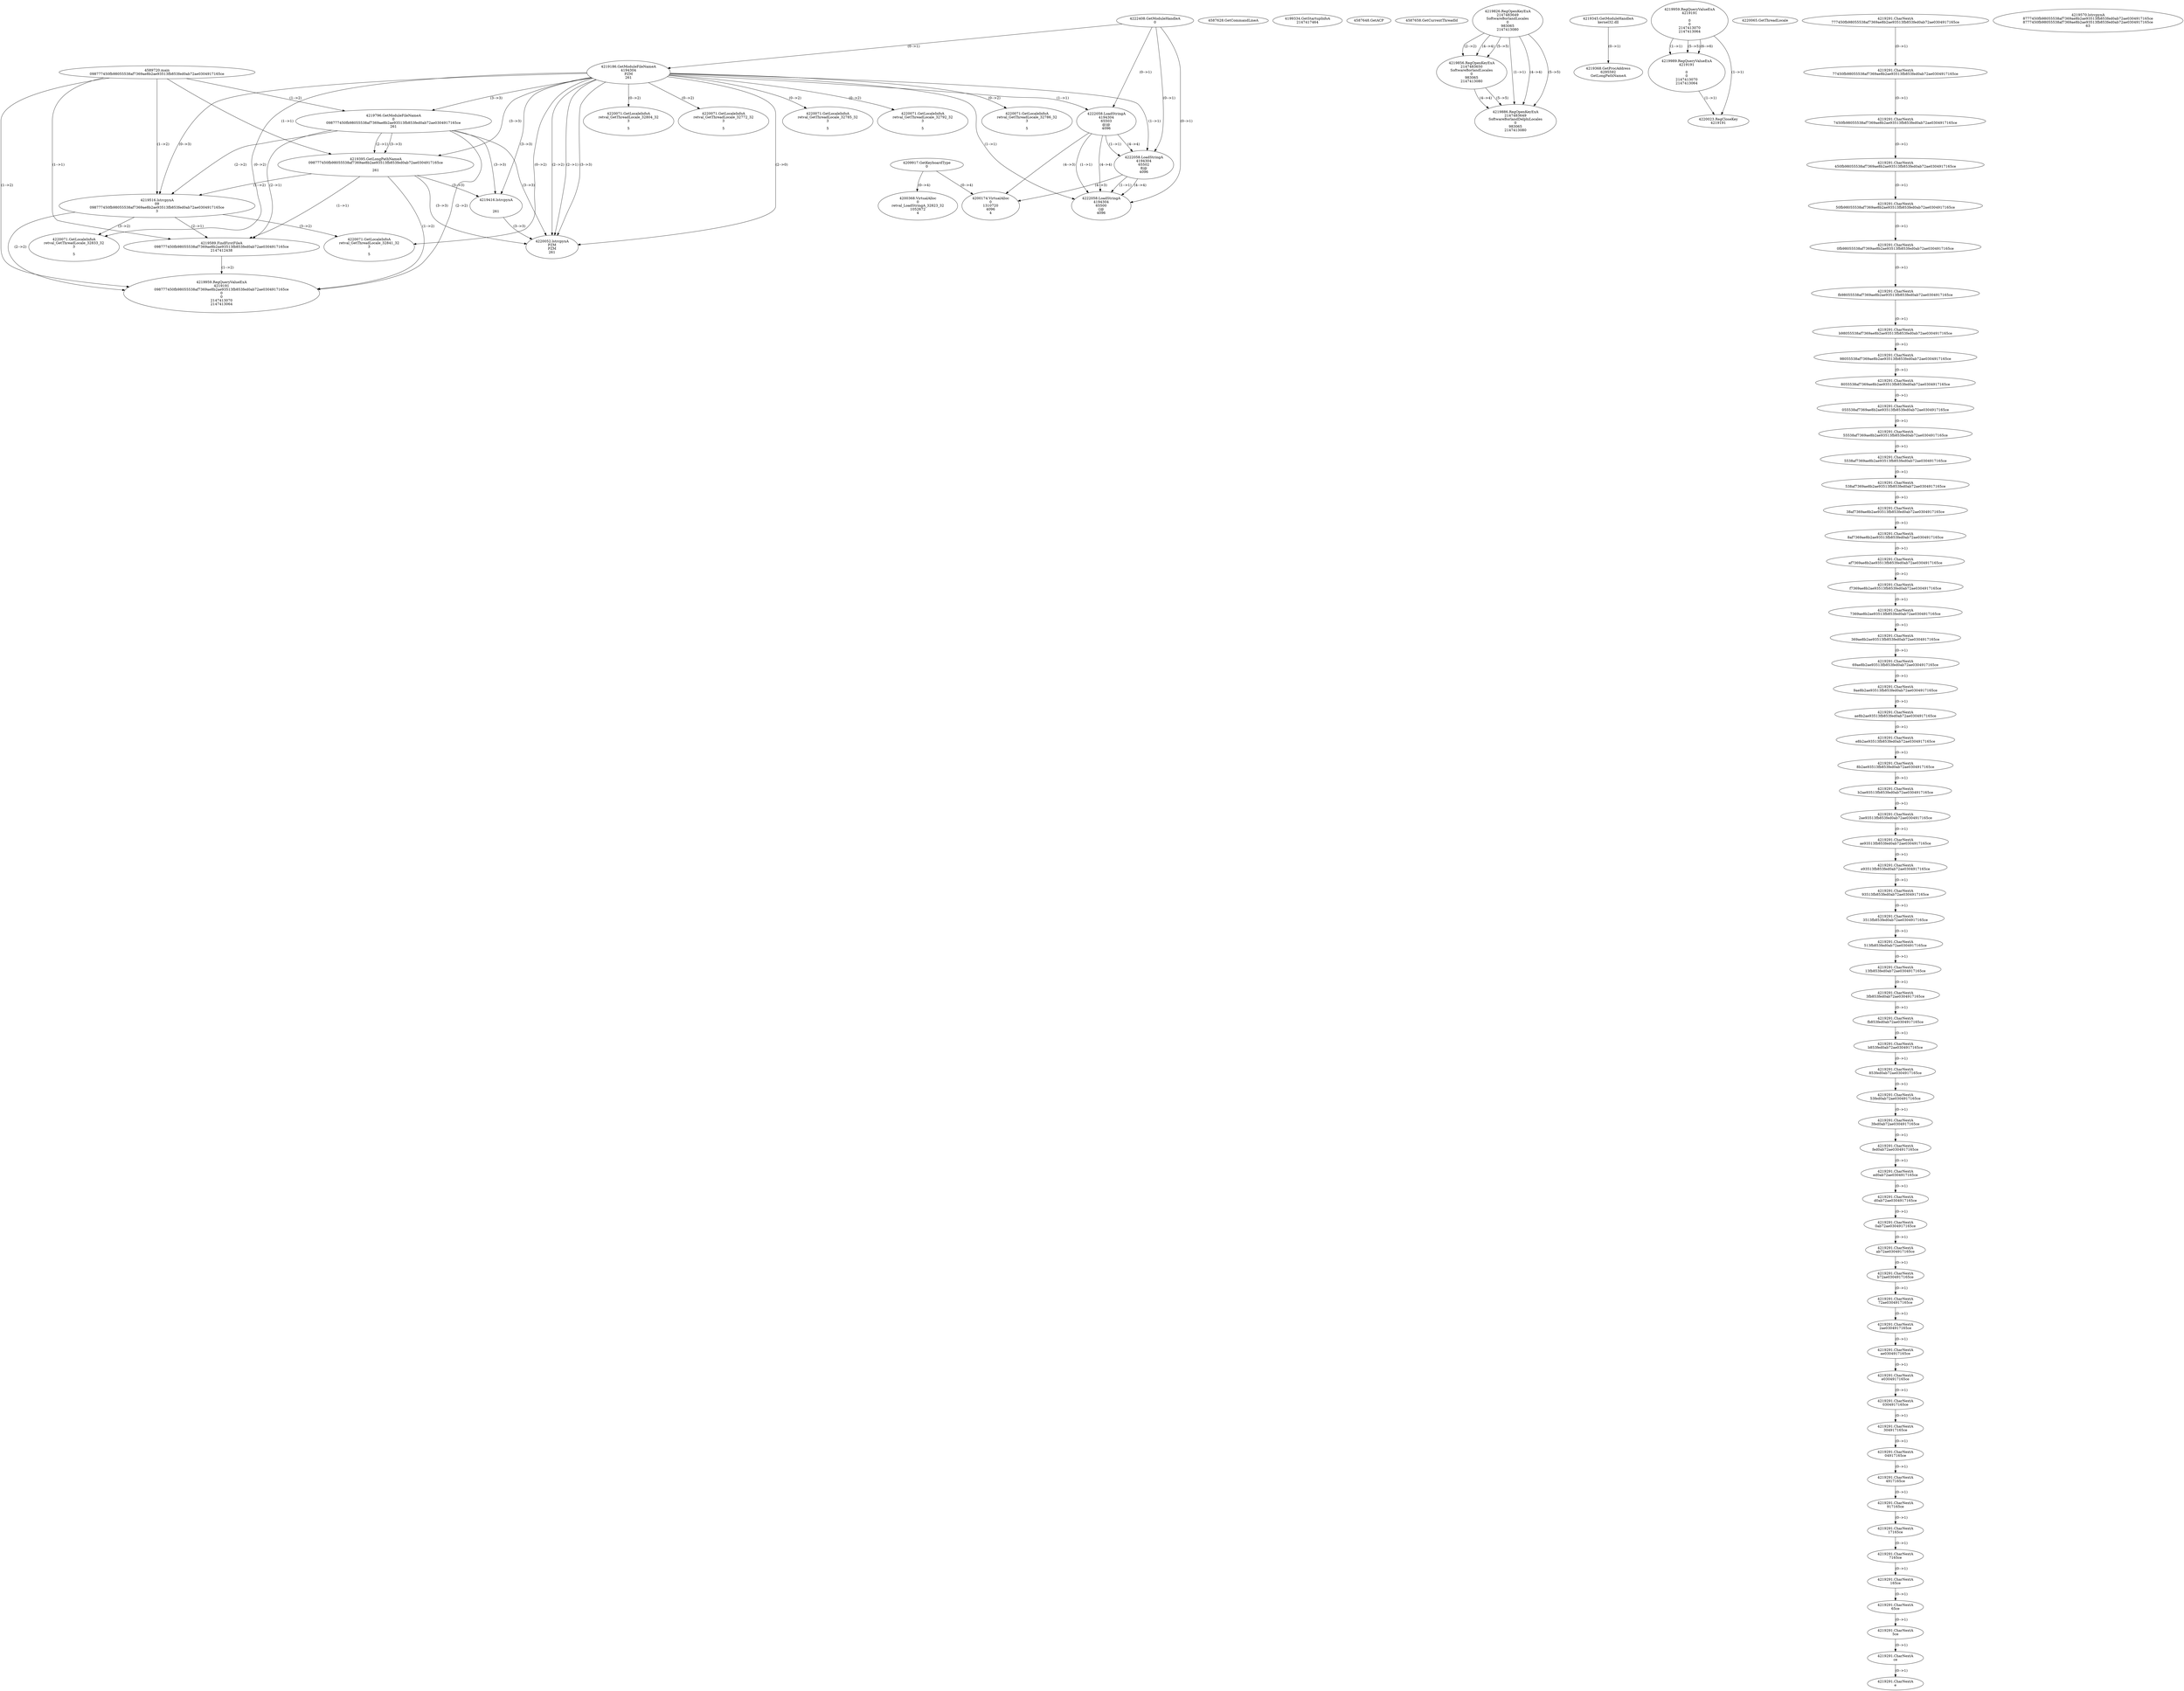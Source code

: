 // Global SCDG with merge call
digraph {
	0 [label="4589720.main
098777450fb98055538af7369ae8b2ae93513fb853fed0ab72ae0304917165ce"]
	1 [label="4222408.GetModuleHandleA
0"]
	2 [label="4209917.GetKeyboardType
0"]
	3 [label="4587628.GetCommandLineA
"]
	4 [label="4199334.GetStartupInfoA
2147417464"]
	5 [label="4587648.GetACP
"]
	6 [label="4587658.GetCurrentThreadId
"]
	7 [label="4219186.GetModuleFileNameA
4194304
PZM
261"]
	1 -> 7 [label="(0-->1)"]
	8 [label="4219796.GetModuleFileNameA
0
098777450fb98055538af7369ae8b2ae93513fb853fed0ab72ae0304917165ce
261"]
	0 -> 8 [label="(1-->2)"]
	7 -> 8 [label="(3-->3)"]
	9 [label="4219826.RegOpenKeyExA
2147483649
Software\Borland\Locales
0
983065
2147413080"]
	10 [label="4219345.GetModuleHandleA
kernel32.dll"]
	11 [label="4219368.GetProcAddress
6295592
GetLongPathNameA"]
	10 -> 11 [label="(0-->1)"]
	12 [label="4219395.GetLongPathNameA
098777450fb98055538af7369ae8b2ae93513fb853fed0ab72ae0304917165ce

261"]
	0 -> 12 [label="(1-->1)"]
	8 -> 12 [label="(2-->1)"]
	7 -> 12 [label="(3-->3)"]
	8 -> 12 [label="(3-->3)"]
	13 [label="4219416.lstrcpynA


261"]
	7 -> 13 [label="(3-->3)"]
	8 -> 13 [label="(3-->3)"]
	12 -> 13 [label="(3-->3)"]
	14 [label="4219959.RegQueryValueExA
4219191

0
0
2147413070
2147413064"]
	15 [label="4219989.RegQueryValueExA
4219191

0
0
2147413070
2147413064"]
	14 -> 15 [label="(1-->1)"]
	14 -> 15 [label="(5-->5)"]
	14 -> 15 [label="(6-->6)"]
	16 [label="4220023.RegCloseKey
4219191"]
	14 -> 16 [label="(1-->1)"]
	15 -> 16 [label="(1-->1)"]
	17 [label="4220052.lstrcpynA
PZM
PZM
261"]
	7 -> 17 [label="(2-->1)"]
	7 -> 17 [label="(2-->2)"]
	7 -> 17 [label="(3-->3)"]
	8 -> 17 [label="(3-->3)"]
	12 -> 17 [label="(3-->3)"]
	13 -> 17 [label="(3-->3)"]
	7 -> 17 [label="(2-->0)"]
	18 [label="4220065.GetThreadLocale
"]
	19 [label="4220071.GetLocaleInfoA
retval_GetThreadLocale_32786_32
3

5"]
	7 -> 19 [label="(0-->2)"]
	20 [label="4222058.LoadStringA
4194304
65503
@|@
4096"]
	1 -> 20 [label="(0-->1)"]
	7 -> 20 [label="(1-->1)"]
	21 [label="4222058.LoadStringA
4194304
65502
8|@
4096"]
	1 -> 21 [label="(0-->1)"]
	7 -> 21 [label="(1-->1)"]
	20 -> 21 [label="(1-->1)"]
	20 -> 21 [label="(4-->4)"]
	22 [label="4222058.LoadStringA
4194304
65500
(|@
4096"]
	1 -> 22 [label="(0-->1)"]
	7 -> 22 [label="(1-->1)"]
	20 -> 22 [label="(1-->1)"]
	21 -> 22 [label="(1-->1)"]
	20 -> 22 [label="(4-->4)"]
	21 -> 22 [label="(4-->4)"]
	23 [label="4200368.VirtualAlloc
0
retval_LoadStringA_32823_32
1052672
4"]
	2 -> 23 [label="(0-->4)"]
	24 [label="4219856.RegOpenKeyExA
2147483650
Software\Borland\Locales
0
983065
2147413080"]
	9 -> 24 [label="(2-->2)"]
	9 -> 24 [label="(4-->4)"]
	9 -> 24 [label="(5-->5)"]
	25 [label="4219886.RegOpenKeyExA
2147483649
Software\Borland\Delphi\Locales
0
983065
2147413080"]
	9 -> 25 [label="(1-->1)"]
	9 -> 25 [label="(4-->4)"]
	24 -> 25 [label="(4-->4)"]
	9 -> 25 [label="(5-->5)"]
	24 -> 25 [label="(5-->5)"]
	26 [label="4219516.lstrcpynA
09
098777450fb98055538af7369ae8b2ae93513fb853fed0ab72ae0304917165ce
3"]
	0 -> 26 [label="(1-->2)"]
	8 -> 26 [label="(2-->2)"]
	12 -> 26 [label="(1-->2)"]
	7 -> 26 [label="(0-->3)"]
	27 [label="4219291.CharNextA
777450fb98055538af7369ae8b2ae93513fb853fed0ab72ae0304917165ce"]
	28 [label="4219291.CharNextA
77450fb98055538af7369ae8b2ae93513fb853fed0ab72ae0304917165ce"]
	27 -> 28 [label="(0-->1)"]
	29 [label="4219291.CharNextA
7450fb98055538af7369ae8b2ae93513fb853fed0ab72ae0304917165ce"]
	28 -> 29 [label="(0-->1)"]
	30 [label="4219291.CharNextA
450fb98055538af7369ae8b2ae93513fb853fed0ab72ae0304917165ce"]
	29 -> 30 [label="(0-->1)"]
	31 [label="4219291.CharNextA
50fb98055538af7369ae8b2ae93513fb853fed0ab72ae0304917165ce"]
	30 -> 31 [label="(0-->1)"]
	32 [label="4219291.CharNextA
0fb98055538af7369ae8b2ae93513fb853fed0ab72ae0304917165ce"]
	31 -> 32 [label="(0-->1)"]
	33 [label="4219291.CharNextA
fb98055538af7369ae8b2ae93513fb853fed0ab72ae0304917165ce"]
	32 -> 33 [label="(0-->1)"]
	34 [label="4219291.CharNextA
b98055538af7369ae8b2ae93513fb853fed0ab72ae0304917165ce"]
	33 -> 34 [label="(0-->1)"]
	35 [label="4219291.CharNextA
98055538af7369ae8b2ae93513fb853fed0ab72ae0304917165ce"]
	34 -> 35 [label="(0-->1)"]
	36 [label="4219291.CharNextA
8055538af7369ae8b2ae93513fb853fed0ab72ae0304917165ce"]
	35 -> 36 [label="(0-->1)"]
	37 [label="4219291.CharNextA
055538af7369ae8b2ae93513fb853fed0ab72ae0304917165ce"]
	36 -> 37 [label="(0-->1)"]
	38 [label="4219291.CharNextA
55538af7369ae8b2ae93513fb853fed0ab72ae0304917165ce"]
	37 -> 38 [label="(0-->1)"]
	39 [label="4219291.CharNextA
5538af7369ae8b2ae93513fb853fed0ab72ae0304917165ce"]
	38 -> 39 [label="(0-->1)"]
	40 [label="4219291.CharNextA
538af7369ae8b2ae93513fb853fed0ab72ae0304917165ce"]
	39 -> 40 [label="(0-->1)"]
	41 [label="4219291.CharNextA
38af7369ae8b2ae93513fb853fed0ab72ae0304917165ce"]
	40 -> 41 [label="(0-->1)"]
	42 [label="4219291.CharNextA
8af7369ae8b2ae93513fb853fed0ab72ae0304917165ce"]
	41 -> 42 [label="(0-->1)"]
	43 [label="4219291.CharNextA
af7369ae8b2ae93513fb853fed0ab72ae0304917165ce"]
	42 -> 43 [label="(0-->1)"]
	44 [label="4219291.CharNextA
f7369ae8b2ae93513fb853fed0ab72ae0304917165ce"]
	43 -> 44 [label="(0-->1)"]
	45 [label="4219291.CharNextA
7369ae8b2ae93513fb853fed0ab72ae0304917165ce"]
	44 -> 45 [label="(0-->1)"]
	46 [label="4219291.CharNextA
369ae8b2ae93513fb853fed0ab72ae0304917165ce"]
	45 -> 46 [label="(0-->1)"]
	47 [label="4219291.CharNextA
69ae8b2ae93513fb853fed0ab72ae0304917165ce"]
	46 -> 47 [label="(0-->1)"]
	48 [label="4219291.CharNextA
9ae8b2ae93513fb853fed0ab72ae0304917165ce"]
	47 -> 48 [label="(0-->1)"]
	49 [label="4219291.CharNextA
ae8b2ae93513fb853fed0ab72ae0304917165ce"]
	48 -> 49 [label="(0-->1)"]
	50 [label="4219291.CharNextA
e8b2ae93513fb853fed0ab72ae0304917165ce"]
	49 -> 50 [label="(0-->1)"]
	51 [label="4219291.CharNextA
8b2ae93513fb853fed0ab72ae0304917165ce"]
	50 -> 51 [label="(0-->1)"]
	52 [label="4219291.CharNextA
b2ae93513fb853fed0ab72ae0304917165ce"]
	51 -> 52 [label="(0-->1)"]
	53 [label="4219291.CharNextA
2ae93513fb853fed0ab72ae0304917165ce"]
	52 -> 53 [label="(0-->1)"]
	54 [label="4219291.CharNextA
ae93513fb853fed0ab72ae0304917165ce"]
	53 -> 54 [label="(0-->1)"]
	55 [label="4219291.CharNextA
e93513fb853fed0ab72ae0304917165ce"]
	54 -> 55 [label="(0-->1)"]
	56 [label="4219291.CharNextA
93513fb853fed0ab72ae0304917165ce"]
	55 -> 56 [label="(0-->1)"]
	57 [label="4219291.CharNextA
3513fb853fed0ab72ae0304917165ce"]
	56 -> 57 [label="(0-->1)"]
	58 [label="4219291.CharNextA
513fb853fed0ab72ae0304917165ce"]
	57 -> 58 [label="(0-->1)"]
	59 [label="4219291.CharNextA
13fb853fed0ab72ae0304917165ce"]
	58 -> 59 [label="(0-->1)"]
	60 [label="4219291.CharNextA
3fb853fed0ab72ae0304917165ce"]
	59 -> 60 [label="(0-->1)"]
	61 [label="4219291.CharNextA
fb853fed0ab72ae0304917165ce"]
	60 -> 61 [label="(0-->1)"]
	62 [label="4219291.CharNextA
b853fed0ab72ae0304917165ce"]
	61 -> 62 [label="(0-->1)"]
	63 [label="4219291.CharNextA
853fed0ab72ae0304917165ce"]
	62 -> 63 [label="(0-->1)"]
	64 [label="4219291.CharNextA
53fed0ab72ae0304917165ce"]
	63 -> 64 [label="(0-->1)"]
	65 [label="4219291.CharNextA
3fed0ab72ae0304917165ce"]
	64 -> 65 [label="(0-->1)"]
	66 [label="4219291.CharNextA
fed0ab72ae0304917165ce"]
	65 -> 66 [label="(0-->1)"]
	67 [label="4219291.CharNextA
ed0ab72ae0304917165ce"]
	66 -> 67 [label="(0-->1)"]
	68 [label="4219291.CharNextA
d0ab72ae0304917165ce"]
	67 -> 68 [label="(0-->1)"]
	69 [label="4219291.CharNextA
0ab72ae0304917165ce"]
	68 -> 69 [label="(0-->1)"]
	70 [label="4219291.CharNextA
ab72ae0304917165ce"]
	69 -> 70 [label="(0-->1)"]
	71 [label="4219291.CharNextA
b72ae0304917165ce"]
	70 -> 71 [label="(0-->1)"]
	72 [label="4219291.CharNextA
72ae0304917165ce"]
	71 -> 72 [label="(0-->1)"]
	73 [label="4219291.CharNextA
2ae0304917165ce"]
	72 -> 73 [label="(0-->1)"]
	74 [label="4219291.CharNextA
ae0304917165ce"]
	73 -> 74 [label="(0-->1)"]
	75 [label="4219291.CharNextA
e0304917165ce"]
	74 -> 75 [label="(0-->1)"]
	76 [label="4219291.CharNextA
0304917165ce"]
	75 -> 76 [label="(0-->1)"]
	77 [label="4219291.CharNextA
304917165ce"]
	76 -> 77 [label="(0-->1)"]
	78 [label="4219291.CharNextA
04917165ce"]
	77 -> 78 [label="(0-->1)"]
	79 [label="4219291.CharNextA
4917165ce"]
	78 -> 79 [label="(0-->1)"]
	80 [label="4219291.CharNextA
917165ce"]
	79 -> 80 [label="(0-->1)"]
	81 [label="4219291.CharNextA
17165ce"]
	80 -> 81 [label="(0-->1)"]
	82 [label="4219291.CharNextA
7165ce"]
	81 -> 82 [label="(0-->1)"]
	83 [label="4219291.CharNextA
165ce"]
	82 -> 83 [label="(0-->1)"]
	84 [label="4219291.CharNextA
65ce"]
	83 -> 84 [label="(0-->1)"]
	85 [label="4219291.CharNextA
5ce"]
	84 -> 85 [label="(0-->1)"]
	86 [label="4219291.CharNextA
ce"]
	85 -> 86 [label="(0-->1)"]
	87 [label="4219291.CharNextA
e"]
	86 -> 87 [label="(0-->1)"]
	88 [label="4219570.lstrcpynA
8777450fb98055538af7369ae8b2ae93513fb853fed0ab72ae0304917165ce
8777450fb98055538af7369ae8b2ae93513fb853fed0ab72ae0304917165ce
63"]
	89 [label="4219589.FindFirstFileA
098777450fb98055538af7369ae8b2ae93513fb853fed0ab72ae0304917165ce
2147412438"]
	0 -> 89 [label="(1-->1)"]
	8 -> 89 [label="(2-->1)"]
	12 -> 89 [label="(1-->1)"]
	26 -> 89 [label="(2-->1)"]
	90 [label="4219959.RegQueryValueExA
4219191
098777450fb98055538af7369ae8b2ae93513fb853fed0ab72ae0304917165ce
0
0
2147413070
2147413064"]
	0 -> 90 [label="(1-->2)"]
	8 -> 90 [label="(2-->2)"]
	12 -> 90 [label="(1-->2)"]
	26 -> 90 [label="(2-->2)"]
	89 -> 90 [label="(1-->2)"]
	91 [label="4220071.GetLocaleInfoA
retval_GetThreadLocale_32833_32
3

5"]
	7 -> 91 [label="(0-->2)"]
	26 -> 91 [label="(3-->2)"]
	92 [label="4200174.VirtualAlloc
0
1310720
4096
4"]
	20 -> 92 [label="(4-->3)"]
	21 -> 92 [label="(4-->3)"]
	2 -> 92 [label="(0-->4)"]
	93 [label="4220071.GetLocaleInfoA
retval_GetThreadLocale_32841_32
3

5"]
	7 -> 93 [label="(0-->2)"]
	26 -> 93 [label="(3-->2)"]
	94 [label="4220071.GetLocaleInfoA
retval_GetThreadLocale_32804_32
3

5"]
	7 -> 94 [label="(0-->2)"]
	95 [label="4220071.GetLocaleInfoA
retval_GetThreadLocale_32772_32
3

5"]
	7 -> 95 [label="(0-->2)"]
	96 [label="4220071.GetLocaleInfoA
retval_GetThreadLocale_32785_32
3

5"]
	7 -> 96 [label="(0-->2)"]
	97 [label="4220071.GetLocaleInfoA
retval_GetThreadLocale_32792_32
3

5"]
	7 -> 97 [label="(0-->2)"]
}
